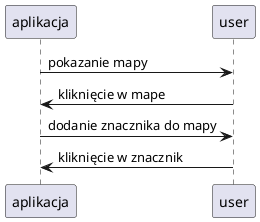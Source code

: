 @startuml logowanie

aplikacja -> user : pokazanie mapy 
user -> aplikacja : kliknięcie w mape
aplikacja -> user : dodanie znacznika do mapy 
user -> aplikacja : kliknięcie w znacznik

@enduml